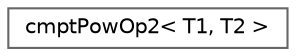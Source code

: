digraph "Graphical Class Hierarchy"
{
 // LATEX_PDF_SIZE
  bgcolor="transparent";
  edge [fontname=Helvetica,fontsize=10,labelfontname=Helvetica,labelfontsize=10];
  node [fontname=Helvetica,fontsize=10,shape=box,height=0.2,width=0.4];
  rankdir="LR";
  Node0 [id="Node000000",label="cmptPowOp2\< T1, T2 \>",height=0.2,width=0.4,color="grey40", fillcolor="white", style="filled",URL="$structFoam_1_1cmptPowOp2.html",tooltip=" "];
}
